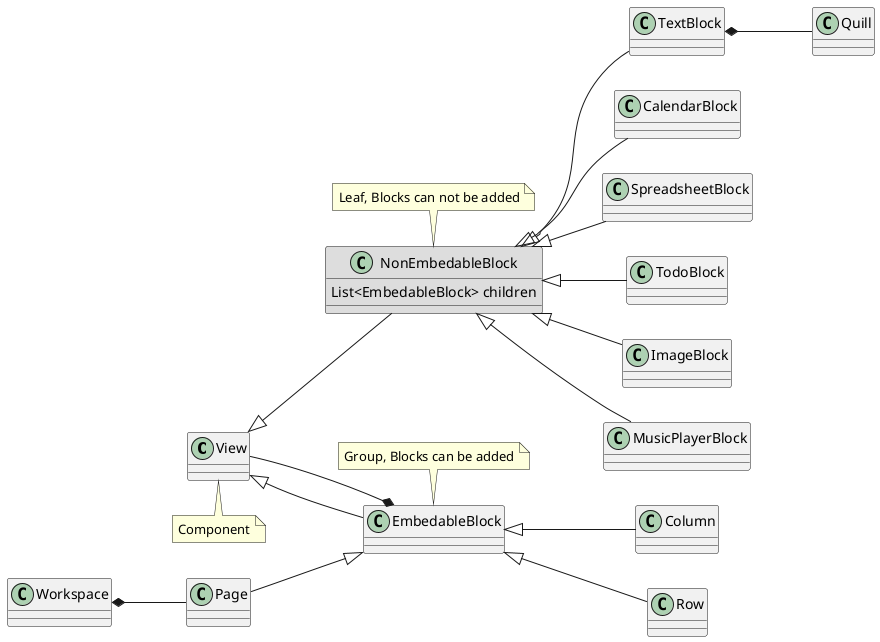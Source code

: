 @startuml Structure 
left to right direction
' top to bottom direction

class View
note bottom of View: Component

class "NonEmbedableBlock"  as leaf #DDDDDD {
    List<EmbedableBlock> children
}
note top of leaf: Leaf, Blocks can not be added

Class "EmbedableBlock" as group
note top of group: Group, Blocks can be added

Class "Page" as App
Class "TextBlock" as TextBlock

Workspace *-- App
App --|> group
View <|-- leaf
View <|-- group
View --* group
leaf <|-- TextBlock
TextBlock *-- Quill
leaf <|-- CalendarBlock
leaf <|-- SpreadsheetBlock
leaf <|-- TodoBlock
leaf <|-- ImageBlock
leaf <|-- MusicPlayerBlock
group <|-- Column
group <|-- Row
' EmbedebleBlock <|-- App
' View <|-- App
@enduml


@startuml StructureBack 
class View
class Leaf #DDDDDD
User *-- Workspace
Workspace *-- App 
Workspace *-- App2 
Workspace *-- App3
App *-- View
View *-- Block
Block --> Block
Block --> View 
App *-- View2
View *-- View 
View2 *-- View2
View2 *-- Block2
Block2 *-- Block2
Block2 *-- View2
App3 *-- View3
View3 <|-- NonEmbedableBlock
View3 <|-- EmbedebleBlock 
View3 --* EmbedebleBlock
@enduml
